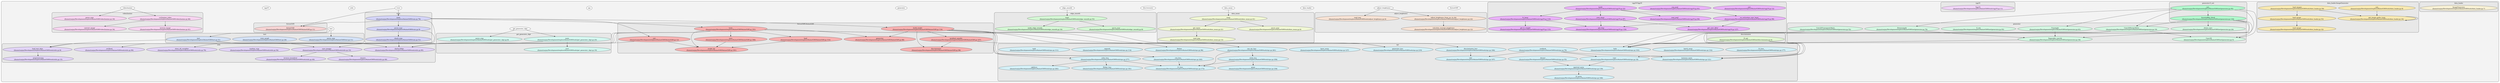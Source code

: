 digraph G {
    graph [rankdir=TB, clusterrank="local"];
    subgraph cluster_G {

        graph [style="filled,rounded", fillcolor="#80808018", label=""];
        AnimeGAN [label="AnimeGAN", style="filled", fillcolor="#ffffffb2", fontcolor="#000000", group="0"];
        adjust_brightness [label="adjust_brightness", style="filled", fillcolor="#ffffffb2", fontcolor="#000000", group="1"];
        data_loader [label="data_loader", style="filled", fillcolor="#ffffffb2", fontcolor="#000000", group="2"];
        data_mean [label="data_mean", style="filled", fillcolor="#ffffffb2", fontcolor="#000000", group="3"];
        discriminator [label="discriminator", style="filled", fillcolor="#ffffffb2", fontcolor="#000000", group="4"];
        edge_smooth [label="edge_smooth", style="filled", fillcolor="#ffffffb2", fontcolor="#000000", group="5"];
        generator [label="generator", style="filled", fillcolor="#ffffffb2", fontcolor="#000000", group="6"];
        get_generator_ckpt [label="get_generator_ckpt", style="filled", fillcolor="#ffffffb2", fontcolor="#000000", group="7"];
        ops [label="ops", style="filled", fillcolor="#ffffffb2", fontcolor="#000000", group="8"];
        test [label="test", style="filled", fillcolor="#ffffffb2", fontcolor="#000000", group="9"];
        train [label="train", style="filled", fillcolor="#ffffffb2", fontcolor="#000000", group="10"];
        utils [label="utils", style="filled", fillcolor="#ffffffb2", fontcolor="#000000", group="11"];
        vgg19 [label="vgg19", style="filled", fillcolor="#ffffffb2", fontcolor="#000000", group="12"];
        video2anime [label="video2anime", style="filled", fillcolor="#ffffffb2", fontcolor="#000000", group="13"];
        subgraph cluster_AnimeGAN {

            graph [style="filled,rounded", fillcolor="#80808018", label="AnimeGAN"];
            AnimeGAN__AnimeGAN [label="AnimeGAN\n(/home/sanjay/Development/explore/AnimeGAN/AnimeGAN.py:11)", style="filled", fillcolor="#feccccb2", fontcolor="#000000", group="0"];
        }
        subgraph cluster_AnimeGAN__AnimeGAN {

            graph [style="filled,rounded", fillcolor="#80808018", label="AnimeGAN.AnimeGAN"];
            AnimeGAN__AnimeGAN____init__ [label="__init__\n(/home/sanjay/Development/explore/AnimeGAN/AnimeGAN.py:12)", style="filled", fillcolor="#ff9999b2", fontcolor="#000000", group="0"];
            AnimeGAN__AnimeGAN__build_model [label="build_model\n(/home/sanjay/Development/explore/AnimeGAN/AnimeGAN.py:134)", style="filled", fillcolor="#ff9999b2", fontcolor="#000000", group="0"];
            AnimeGAN__AnimeGAN__discriminator [label="discriminator\n(/home/sanjay/Development/explore/AnimeGAN/AnimeGAN.py:98)", style="filled", fillcolor="#ff9999b2", fontcolor="#000000", group="0"];
            AnimeGAN__AnimeGAN__generator [label="generator\n(/home/sanjay/Development/explore/AnimeGAN/AnimeGAN.py:88)", style="filled", fillcolor="#ff9999b2", fontcolor="#000000", group="0"];
            AnimeGAN__AnimeGAN__gradient_panalty [label="gradient_panalty\n(/home/sanjay/Development/explore/AnimeGAN/AnimeGAN.py:107)", style="filled", fillcolor="#ff9999b2", fontcolor="#000000", group="0"];
            AnimeGAN__AnimeGAN__load [label="load\n(/home/sanjay/Development/explore/AnimeGAN/AnimeGAN.py:314)", style="filled", fillcolor="#ff9999b2", fontcolor="#000000", group="0"];
            AnimeGAN__AnimeGAN__model_dir [label="model_dir\n(/home/sanjay/Development/explore/AnimeGAN/AnimeGAN.py:301)", style="filled", fillcolor="#ff9999b2", fontcolor="#000000", group="0"];
            AnimeGAN__AnimeGAN__save [label="save\n(/home/sanjay/Development/explore/AnimeGAN/AnimeGAN.py:306)", style="filled", fillcolor="#ff9999b2", fontcolor="#000000", group="0"];
            AnimeGAN__AnimeGAN__train [label="train\n(/home/sanjay/Development/explore/AnimeGAN/AnimeGAN.py:191)", style="filled", fillcolor="#ff9999b2", fontcolor="#000000", group="0"];
        }
        subgraph cluster_adjust_brightness {

            graph [style="filled,rounded", fillcolor="#80808018", label="adjust_brightness"];
            adjust_brightness__adjust_brightness_from_src_to_dst [label="adjust_brightness_from_src_to_dst\n(/home/sanjay/Development/explore/AnimeGAN/tools/adjust_brightness.py:22)", style="filled", fillcolor="#fee0ccb2", fontcolor="#000000", group="1"];
            adjust_brightness__calculate_average_brightness [label="calculate_average_brightness\n(/home/sanjay/Development/explore/AnimeGAN/tools/adjust_brightness.py:12)", style="filled", fillcolor="#fee0ccb2", fontcolor="#000000", group="1"];
            adjust_brightness__read_img [label="read_img\n(/home/sanjay/Development/explore/AnimeGAN/tools/adjust_brightness.py:4)", style="filled", fillcolor="#fee0ccb2", fontcolor="#000000", group="1"];
        }
        subgraph cluster_data_loader {

            graph [style="filled,rounded", fillcolor="#80808018", label="data_loader"];
            data_loader__ImageGenerator [label="ImageGenerator\n(/home/sanjay/Development/explore/AnimeGAN/tools/data_loader.py:7)", style="filled", fillcolor="#fef4ccb2", fontcolor="#000000", group="2"];
        }
        subgraph cluster_data_loader__ImageGenerator {

            graph [style="filled,rounded", fillcolor="#80808018", label="data_loader.ImageGenerator"];
            data_loader__ImageGenerator____init__ [label="__init__\n(/home/sanjay/Development/explore/AnimeGAN/tools/data_loader.py:9)", style="filled", fillcolor="#ffea99b2", fontcolor="#000000", group="2"];
            data_loader__ImageGenerator__get_image_paths_train [label="get_image_paths_train\n(/home/sanjay/Development/explore/AnimeGAN/tools/data_loader.py:16)", style="filled", fillcolor="#ffea99b2", fontcolor="#000000", group="2"];
            data_loader__ImageGenerator__load_image [label="load_image\n(/home/sanjay/Development/explore/AnimeGAN/tools/data_loader.py:53)", style="filled", fillcolor="#ffea99b2", fontcolor="#000000", group="2"];
            data_loader__ImageGenerator__load_images [label="load_images\n(/home/sanjay/Development/explore/AnimeGAN/tools/data_loader.py:59)", style="filled", fillcolor="#ffea99b2", fontcolor="#000000", group="2"];
            data_loader__ImageGenerator__read_image [label="read_image\n(/home/sanjay/Development/explore/AnimeGAN/tools/data_loader.py:32)", style="filled", fillcolor="#ffea99b2", fontcolor="#000000", group="2"];
        }
        subgraph cluster_data_mean {

            graph [style="filled,rounded", fillcolor="#80808018", label="data_mean"];
            data_mean__get_mean [label="get_mean\n(/home/sanjay/Development/explore/AnimeGAN/tools/data_mean.py:21)", style="filled", fillcolor="#f4feccb2", fontcolor="#000000", group="3"];
            data_mean__main [label="main\n(/home/sanjay/Development/explore/AnimeGAN/tools/data_mean.py:41)", style="filled", fillcolor="#f4feccb2", fontcolor="#000000", group="3"];
            data_mean__parse_args [label="parse_args\n(/home/sanjay/Development/explore/AnimeGAN/tools/data_mean.py:6)", style="filled", fillcolor="#f4feccb2", fontcolor="#000000", group="3"];
            data_mean__read_img [label="read_img\n(/home/sanjay/Development/explore/AnimeGAN/tools/data_mean.py:13)", style="filled", fillcolor="#f4feccb2", fontcolor="#000000", group="3"];
        }
        subgraph cluster_discriminator {

            graph [style="filled,rounded", fillcolor="#80808018", label="discriminator"];
            discriminator__D_net [label="D_net\n(/home/sanjay/Development/explore/AnimeGAN/net/discriminator.py:4)", style="filled", fillcolor="#e0feccb2", fontcolor="#000000", group="4"];
        }
        subgraph cluster_edge_smooth {

            graph [style="filled,rounded", fillcolor="#80808018", label="edge_smooth"];
            edge_smooth__main [label="main\n(/home/sanjay/Development/explore/AnimeGAN/tools/edge_smooth.py:53)", style="filled", fillcolor="#ccfeccb2", fontcolor="#000000", group="5"];
            edge_smooth__make_edge_smooth [label="make_edge_smooth\n(/home/sanjay/Development/explore/AnimeGAN/tools/edge_smooth.py:16)", style="filled", fillcolor="#ccfeccb2", fontcolor="#000000", group="5"];
            edge_smooth__parse_args [label="parse_args\n(/home/sanjay/Development/explore/AnimeGAN/tools/edge_smooth.py:8)", style="filled", fillcolor="#ccfeccb2", fontcolor="#000000", group="5"];
        }
        subgraph cluster_generator {

            graph [style="filled,rounded", fillcolor="#80808018", label="generator"];
            generator__Conv2D [label="Conv2D\n(/home/sanjay/Development/explore/AnimeGAN/net/generator.py:5)", style="filled", fillcolor="#ccfee0b2", fontcolor="#000000", group="6"];
            generator__Conv2DNormLReLU [label="Conv2DNormLReLU\n(/home/sanjay/Development/explore/AnimeGAN/net/generator.py:19)", style="filled", fillcolor="#ccfee0b2", fontcolor="#000000", group="6"];
            generator__Conv2DTransposeLReLU [label="Conv2DTransposeLReLU\n(/home/sanjay/Development/explore/AnimeGAN/net/generator.py:52)", style="filled", fillcolor="#ccfee0b2", fontcolor="#000000", group="6"];
            generator__Downsample [label="Downsample\n(/home/sanjay/Development/explore/AnimeGAN/net/generator.py:76)", style="filled", fillcolor="#ccfee0b2", fontcolor="#000000", group="6"];
            generator__G_net [label="G_net\n(/home/sanjay/Development/explore/AnimeGAN/net/generator.py:93)", style="filled", fillcolor="#ccfee0b2", fontcolor="#000000", group="6"];
            generator__Separable_conv2d [label="Separable_conv2d\n(/home/sanjay/Development/explore/AnimeGAN/net/generator.py:36)", style="filled", fillcolor="#ccfee0b2", fontcolor="#000000", group="6"];
            generator__Unsample [label="Unsample\n(/home/sanjay/Development/explore/AnimeGAN/net/generator.py:63)", style="filled", fillcolor="#ccfee0b2", fontcolor="#000000", group="6"];
            generator__dwise_conv [label="dwise_conv\n(/home/sanjay/Development/explore/AnimeGAN/net/generator.py:24)", style="filled", fillcolor="#ccfee0b2", fontcolor="#000000", group="6"];
        }
        subgraph cluster_generator__G_net {

            graph [style="filled,rounded", fillcolor="#80808018", label="generator.G_net"];
            generator__G_net__InvertedRes_block [label="InvertedRes_block\n(/home/sanjay/Development/explore/AnimeGAN/net/generator.py:134)", style="filled", fillcolor="#99ffc1b2", fontcolor="#000000", group="6"];
            generator__G_net____init__ [label="__init__\n(/home/sanjay/Development/explore/AnimeGAN/net/generator.py:95)", style="filled", fillcolor="#99ffc1b2", fontcolor="#000000", group="6"];
        }
        subgraph cluster_get_generator_ckpt {

            graph [style="filled,rounded", fillcolor="#80808018", label="get_generator_ckpt"];
            get_generator_ckpt__main [label="main\n(/home/sanjay/Development/explore/AnimeGAN/tools/get_generator_ckpt.py:25)", style="filled", fillcolor="#ccfef4b2", fontcolor="#000000", group="7"];
            get_generator_ckpt__parse_args [label="parse_args\n(/home/sanjay/Development/explore/AnimeGAN/tools/get_generator_ckpt.py:8)", style="filled", fillcolor="#ccfef4b2", fontcolor="#000000", group="7"];
            get_generator_ckpt__save [label="save\n(/home/sanjay/Development/explore/AnimeGAN/tools/get_generator_ckpt.py:19)", style="filled", fillcolor="#ccfef4b2", fontcolor="#000000", group="7"];
        }
        subgraph cluster_ops {

            graph [style="filled,rounded", fillcolor="#80808018", label="ops"];
            ops__Huber_loss [label="Huber_loss\n(/home/sanjay/Development/explore/AnimeGAN/tools/ops.py:181)", style="filled", fillcolor="#ccf4feb2", fontcolor="#000000", group="8"];
            ops__L1_loss [label="L1_loss\n(/home/sanjay/Development/explore/AnimeGAN/tools/ops.py:173)", style="filled", fillcolor="#ccf4feb2", fontcolor="#000000", group="8"];
            ops__L2_loss [label="L2_loss\n(/home/sanjay/Development/explore/AnimeGAN/tools/ops.py:177)", style="filled", fillcolor="#ccf4feb2", fontcolor="#000000", group="8"];
            ops__batch_norm [label="batch_norm\n(/home/sanjay/Development/explore/AnimeGAN/tools/ops.py:132)", style="filled", fillcolor="#ccf4feb2", fontcolor="#000000", group="8"];
            ops__color_loss [label="color_loss\n(/home/sanjay/Development/explore/AnimeGAN/tools/ops.py:277)", style="filled", fillcolor="#ccf4feb2", fontcolor="#000000", group="8"];
            ops__con_loss [label="con_loss\n(/home/sanjay/Development/explore/AnimeGAN/tools/ops.py:245)", style="filled", fillcolor="#ccf4feb2", fontcolor="#000000", group="8"];
            ops__con_sty_loss [label="con_sty_loss\n(/home/sanjay/Development/explore/AnimeGAN/tools/ops.py:261)", style="filled", fillcolor="#ccf4feb2", fontcolor="#000000", group="8"];
            ops__conv [label="conv\n(/home/sanjay/Development/explore/AnimeGAN/tools/ops.py:18)", style="filled", fillcolor="#ccf4feb2", fontcolor="#000000", group="8"];
            ops__deconv [label="deconv\n(/home/sanjay/Development/explore/AnimeGAN/tools/ops.py:55)", style="filled", fillcolor="#ccf4feb2", fontcolor="#000000", group="8"];
            ops__discriminator_loss [label="discriminator_loss\n(/home/sanjay/Development/explore/AnimeGAN/tools/ops.py:184)", style="filled", fillcolor="#ccf4feb2", fontcolor="#000000", group="8"];
            ops__flatten [label="flatten\n(/home/sanjay/Development/explore/AnimeGAN/tools/ops.py:96)", style="filled", fillcolor="#ccf4feb2", fontcolor="#000000", group="8"];
            ops__generator_loss [label="generator_loss\n(/home/sanjay/Development/explore/AnimeGAN/tools/ops.py:219)", style="filled", fillcolor="#ccf4feb2", fontcolor="#000000", group="8"];
            ops__gram [label="gram\n(/home/sanjay/Development/explore/AnimeGAN/tools/ops.py:238)", style="filled", fillcolor="#ccf4feb2", fontcolor="#000000", group="8"];
            ops__instance_norm [label="instance_norm\n(/home/sanjay/Development/explore/AnimeGAN/tools/ops.py:121)", style="filled", fillcolor="#ccf4feb2", fontcolor="#000000", group="8"];
            ops__l2_norm [label="l2_norm\n(/home/sanjay/Development/explore/AnimeGAN/tools/ops.py:166)", style="filled", fillcolor="#ccf4feb2", fontcolor="#000000", group="8"];
            ops__layer_norm [label="layer_norm\n(/home/sanjay/Development/explore/AnimeGAN/tools/ops.py:127)", style="filled", fillcolor="#ccf4feb2", fontcolor="#000000", group="8"];
            ops__lrelu [label="lrelu\n(/home/sanjay/Development/explore/AnimeGAN/tools/ops.py:103)", style="filled", fillcolor="#ccf4feb2", fontcolor="#000000", group="8"];
            ops__relu [label="relu\n(/home/sanjay/Development/explore/AnimeGAN/tools/ops.py:107)", style="filled", fillcolor="#ccf4feb2", fontcolor="#000000", group="8"];
            ops__resblock [label="resblock\n(/home/sanjay/Development/explore/AnimeGAN/tools/ops.py:79)", style="filled", fillcolor="#ccf4feb2", fontcolor="#000000", group="8"];
            ops__rgb2yuv [label="rgb2yuv\n(/home/sanjay/Development/explore/AnimeGAN/tools/ops.py:283)", style="filled", fillcolor="#ccf4feb2", fontcolor="#000000", group="8"];
            ops__sigmoid [label="sigmoid\n(/home/sanjay/Development/explore/AnimeGAN/tools/ops.py:114)", style="filled", fillcolor="#ccf4feb2", fontcolor="#000000", group="8"];
            ops__spectral_norm [label="spectral_norm\n(/home/sanjay/Development/explore/AnimeGAN/tools/ops.py:139)", style="filled", fillcolor="#ccf4feb2", fontcolor="#000000", group="8"];
            ops__style_loss [label="style_loss\n(/home/sanjay/Development/explore/AnimeGAN/tools/ops.py:258)", style="filled", fillcolor="#ccf4feb2", fontcolor="#000000", group="8"];
            ops__tanh [label="tanh\n(/home/sanjay/Development/explore/AnimeGAN/tools/ops.py:111)", style="filled", fillcolor="#ccf4feb2", fontcolor="#000000", group="8"];
        }
        subgraph cluster_test {

            graph [style="filled,rounded", fillcolor="#80808018", label="test"];
            test__parse_args [label="parse_args\n(/home/sanjay/Development/explore/AnimeGAN/test.py:11)", style="filled", fillcolor="#cce0feb2", fontcolor="#000000", group="9"];
            test__stats_graphX [label="stats_graph\n(/home/sanjay/Development/explore/AnimeGAN/test.py:26)", style="filled", fillcolor="#cce0feb2", fontcolor="#000000", group="9"];
            test__test [label="test\n(/home/sanjay/Development/explore/AnimeGAN/test.py:31)", style="filled", fillcolor="#cce0feb2", fontcolor="#000000", group="9"];
        }
        subgraph cluster_train {

            graph [style="filled,rounded", fillcolor="#80808018", label="train"];
            train__check_args [label="check_args\n(/home/sanjay/Development/explore/AnimeGAN/train.py:51)", style="filled", fillcolor="#ccccfeb2", fontcolor="#000000", group="10"];
            train__main [label="main\n(/home/sanjay/Development/explore/AnimeGAN/train.py:76)", style="filled", fillcolor="#ccccfeb2", fontcolor="#000000", group="10"];
            train__parse_args [label="parse_args\n(/home/sanjay/Development/explore/AnimeGAN/train.py:9)", style="filled", fillcolor="#ccccfeb2", fontcolor="#000000", group="10"];
        }
        subgraph cluster_utils {

            graph [style="filled,rounded", fillcolor="#80808018", label="utils"];
            utils__check_folder [label="check_folder\n(/home/sanjay/Development/explore/AnimeGAN/tools/utils.py:85)", style="filled", fillcolor="#e0ccfeb2", fontcolor="#000000", group="11"];
            utils__imsave [label="imsave\n(/home/sanjay/Development/explore/AnimeGAN/tools/utils.py:49)", style="filled", fillcolor="#e0ccfeb2", fontcolor="#000000", group="11"];
            utils__inverse_transform [label="inverse_transform\n(/home/sanjay/Development/explore/AnimeGAN/tools/utils.py:40)", style="filled", fillcolor="#e0ccfeb2", fontcolor="#000000", group="11"];
            utils__load_test_data [label="load_test_data\n(/home/sanjay/Development/explore/AnimeGAN/tools/utils.py:8)", style="filled", fillcolor="#e0ccfeb2", fontcolor="#000000", group="11"];
            utils__preprocessing [label="preprocessing\n(/home/sanjay/Development/explore/AnimeGAN/tools/utils.py:15)", style="filled", fillcolor="#e0ccfeb2", fontcolor="#000000", group="11"];
            utils__random_crop [label="random_crop\n(/home/sanjay/Development/explore/AnimeGAN/tools/utils.py:54)", style="filled", fillcolor="#e0ccfeb2", fontcolor="#000000", group="11"];
            utils__save_images [label="save_images\n(/home/sanjay/Development/explore/AnimeGAN/tools/utils.py:33)", style="filled", fillcolor="#e0ccfeb2", fontcolor="#000000", group="11"];
            utils__show_all_variables [label="show_all_variables\n(/home/sanjay/Development/explore/AnimeGAN/tools/utils.py:76)", style="filled", fillcolor="#e0ccfeb2", fontcolor="#000000", group="11"];
            utils__str2bool [label="str2bool\n(/home/sanjay/Development/explore/AnimeGAN/tools/utils.py:90)", style="filled", fillcolor="#e0ccfeb2", fontcolor="#000000", group="11"];
        }
        subgraph cluster_vgg19 {

            graph [style="filled,rounded", fillcolor="#80808018", label="vgg19"];
            vgg19__Vgg19 [label="Vgg19\n(/home/sanjay/Development/explore/AnimeGAN/tools/vgg19.py:11)", style="filled", fillcolor="#f4ccfeb2", fontcolor="#000000", group="12"];
        }
        subgraph cluster_vgg19__Vgg19 {

            graph [style="filled,rounded", fillcolor="#80808018", label="vgg19.Vgg19"];
            vgg19__Vgg19____init__ [label="__init__\n(/home/sanjay/Development/explore/AnimeGAN/tools/vgg19.py:12)", style="filled", fillcolor="#ea99ffb2", fontcolor="#000000", group="12"];
            vgg19__Vgg19__avg_pool [label="avg_pool\n(/home/sanjay/Development/explore/AnimeGAN/tools/vgg19.py:81)", style="filled", fillcolor="#ea99ffb2", fontcolor="#000000", group="12"];
            vgg19__Vgg19__build [label="build\n(/home/sanjay/Development/explore/AnimeGAN/tools/vgg19.py:22)", style="filled", fillcolor="#ea99ffb2", fontcolor="#000000", group="12"];
            vgg19__Vgg19__conv_layer [label="conv_layer\n(/home/sanjay/Development/explore/AnimeGAN/tools/vgg19.py:87)", style="filled", fillcolor="#ea99ffb2", fontcolor="#000000", group="12"];
            vgg19__Vgg19__fc_layer [label="fc_layer\n(/home/sanjay/Development/explore/AnimeGAN/tools/vgg19.py:110)", style="filled", fillcolor="#ea99ffb2", fontcolor="#000000", group="12"];
            vgg19__Vgg19__get_bias [label="get_bias\n(/home/sanjay/Development/explore/AnimeGAN/tools/vgg19.py:130)", style="filled", fillcolor="#ea99ffb2", fontcolor="#000000", group="12"];
            vgg19__Vgg19__get_conv_filter [label="get_conv_filter\n(/home/sanjay/Development/explore/AnimeGAN/tools/vgg19.py:127)", style="filled", fillcolor="#ea99ffb2", fontcolor="#000000", group="12"];
            vgg19__Vgg19__get_fc_weight [label="get_fc_weight\n(/home/sanjay/Development/explore/AnimeGAN/tools/vgg19.py:133)", style="filled", fillcolor="#ea99ffb2", fontcolor="#000000", group="12"];
            vgg19__Vgg19__max_pool [label="max_pool\n(/home/sanjay/Development/explore/AnimeGAN/tools/vgg19.py:84)", style="filled", fillcolor="#ea99ffb2", fontcolor="#000000", group="12"];
            vgg19__Vgg19__no_activation_conv_layer [label="no_activation_conv_layer\n(/home/sanjay/Development/explore/AnimeGAN/tools/vgg19.py:99)", style="filled", fillcolor="#ea99ffb2", fontcolor="#000000", group="12"];
        }
        subgraph cluster_video2anime {

            graph [style="filled,rounded", fillcolor="#80808018", label="video2anime"];
            video2anime__convert_image [label="convert_image\n(/home/sanjay/Development/explore/AnimeGAN/video2anime.py:34)", style="filled", fillcolor="#feccf4b2", fontcolor="#000000", group="13"];
            video2anime__cvt2anime_video [label="cvt2anime_video\n(/home/sanjay/Development/explore/AnimeGAN/video2anime.py:46)", style="filled", fillcolor="#feccf4b2", fontcolor="#000000", group="13"];
            video2anime__inverse_image [label="inverse_image\n(/home/sanjay/Development/explore/AnimeGAN/video2anime.py:41)", style="filled", fillcolor="#feccf4b2", fontcolor="#000000", group="13"];
            video2anime__parse_args [label="parse_args\n(/home/sanjay/Development/explore/AnimeGAN/video2anime.py:18)", style="filled", fillcolor="#feccf4b2", fontcolor="#000000", group="13"];
        }
    }
        video2anime -> video2anime__cvt2anime_video [style="solid",  color="#000000"];
        video2anime -> video2anime__parse_args [style="solid",  color="#000000"];
        video2anime__cvt2anime_video -> video2anime__convert_image [style="solid",  color="#000000"];
        video2anime__cvt2anime_video -> video2anime__inverse_image [style="solid",  color="#000000"];
        test -> test__parse_args [style="solid",  color="#000000"];
        test -> test__test [style="solid",  color="#000000"];
        test__test -> utils__load_test_data [style="solid",  color="#000000"];
        test__test -> utils__check_folder [style="solid",  color="#000000"];
        test__test -> utils__save_images [style="solid",  color="#000000"];
        AnimeGAN__AnimeGAN____init__ -> utils__check_folder [style="solid",  color="#000000"];
        AnimeGAN__AnimeGAN____init__ -> AnimeGAN__AnimeGAN__model_dir [style="solid",  color="#000000"];
        AnimeGAN__AnimeGAN__gradient_panalty -> ops__flatten [style="solid",  color="#000000"];
        AnimeGAN__AnimeGAN__gradient_panalty -> AnimeGAN__AnimeGAN__discriminator [style="solid",  color="#000000"];
        AnimeGAN__AnimeGAN__build_model -> ops__discriminator_loss [style="solid",  color="#000000"];
        AnimeGAN__AnimeGAN__build_model -> ops__color_loss [style="solid",  color="#000000"];
        AnimeGAN__AnimeGAN__build_model -> ops__con_sty_loss [style="solid",  color="#000000"];
        AnimeGAN__AnimeGAN__build_model -> ops__con_loss [style="solid",  color="#000000"];
        AnimeGAN__AnimeGAN__build_model -> ops__generator_loss [style="solid",  color="#000000"];
        AnimeGAN__AnimeGAN__build_model -> AnimeGAN__AnimeGAN__gradient_panalty [style="solid",  color="#000000"];
        AnimeGAN__AnimeGAN__build_model -> AnimeGAN__AnimeGAN__generator [style="solid",  color="#000000"];
        AnimeGAN__AnimeGAN__build_model -> AnimeGAN__AnimeGAN__discriminator [style="solid",  color="#000000"];
        AnimeGAN__AnimeGAN__train -> ops__con_loss [style="solid",  color="#000000"];
        AnimeGAN__AnimeGAN__train -> ops__generator_loss [style="solid",  color="#000000"];
        AnimeGAN__AnimeGAN__train -> utils__save_images [style="solid",  color="#000000"];
        AnimeGAN__AnimeGAN__train -> utils__load_test_data [style="solid",  color="#000000"];
        AnimeGAN__AnimeGAN__train -> AnimeGAN__AnimeGAN__generator [style="solid",  color="#000000"];
        AnimeGAN__AnimeGAN__train -> AnimeGAN__AnimeGAN__model_dir [style="solid",  color="#000000"];
        AnimeGAN__AnimeGAN__train -> utils__check_folder [style="solid",  color="#000000"];
        AnimeGAN__AnimeGAN__train -> AnimeGAN__AnimeGAN__load [style="solid",  color="#000000"];
        AnimeGAN__AnimeGAN__train -> AnimeGAN__AnimeGAN__save [style="solid",  color="#000000"];
        AnimeGAN__AnimeGAN__save -> AnimeGAN__AnimeGAN__model_dir [style="solid",  color="#000000"];
        AnimeGAN__AnimeGAN__load -> AnimeGAN__AnimeGAN__model_dir [style="solid",  color="#000000"];
        train -> AnimeGAN__AnimeGAN [style="solid",  color="#000000"];
        train -> train__main [style="solid",  color="#000000"];
        train__parse_args -> utils__str2bool [style="solid",  color="#000000"];
        train__parse_args -> train__check_args [style="solid",  color="#000000"];
        train__check_args -> utils__check_folder [style="solid",  color="#000000"];
        train__main -> train__parse_args [style="solid",  color="#000000"];
        train__main -> AnimeGAN__AnimeGAN____init__ [style="solid",  color="#000000"];
        train__main -> utils__show_all_variables [style="solid",  color="#000000"];
        train__main -> AnimeGAN__AnimeGAN [style="solid",  color="#000000"];
        train__main -> AnimeGAN__AnimeGAN__build_model [style="solid",  color="#000000"];
        train__main -> AnimeGAN__AnimeGAN__train [style="solid",  color="#000000"];
        generator__Conv2DNormLReLU -> ops__instance_norm [style="solid",  color="#000000"];
        generator__Conv2DNormLReLU -> generator__Conv2D [style="solid",  color="#000000"];
        generator__Conv2DNormLReLU -> ops__lrelu [style="solid",  color="#000000"];
        generator__Separable_conv2d -> ops__lrelu [style="solid",  color="#000000"];
        generator__Conv2DTransposeLReLU -> ops__lrelu [style="solid",  color="#000000"];
        generator__Unsample -> generator__Separable_conv2d [style="solid",  color="#000000"];
        generator__Downsample -> generator__Separable_conv2d [style="solid",  color="#000000"];
        generator__G_net____init__ -> generator__Conv2D [style="solid",  color="#000000"];
        generator__G_net____init__ -> generator__G_net__InvertedRes_block [style="solid",  color="#000000"];
        generator__G_net____init__ -> generator__Unsample [style="solid",  color="#000000"];
        generator__G_net____init__ -> generator__Separable_conv2d [style="solid",  color="#000000"];
        generator__G_net____init__ -> generator__Conv2DNormLReLU [style="solid",  color="#000000"];
        generator__G_net____init__ -> generator__Downsample [style="solid",  color="#000000"];
        generator__G_net__InvertedRes_block -> generator__Conv2D [style="solid",  color="#000000"];
        generator__G_net__InvertedRes_block -> ops__lrelu [style="solid",  color="#000000"];
        generator__G_net__InvertedRes_block -> ops__instance_norm [style="solid",  color="#000000"];
        generator__G_net__InvertedRes_block -> generator__dwise_conv [style="solid",  color="#000000"];
        generator__G_net__InvertedRes_block -> generator__Conv2DNormLReLU [style="solid",  color="#000000"];
        discriminator__D_net -> ops__conv [style="solid",  color="#000000"];
        discriminator__D_net -> ops__lrelu [style="solid",  color="#000000"];
        discriminator__D_net -> ops__instance_norm [style="solid",  color="#000000"];
        get_generator_ckpt -> get_generator_ckpt__main [style="solid",  color="#000000"];
        get_generator_ckpt -> get_generator_ckpt__parse_args [style="solid",  color="#000000"];
        get_generator_ckpt__main -> utils__check_folder [style="solid",  color="#000000"];
        get_generator_ckpt__main -> get_generator_ckpt__save [style="solid",  color="#000000"];
        data_mean -> data_mean__main [style="solid",  color="#000000"];
        data_mean__get_mean -> data_mean__read_img [style="solid",  color="#000000"];
        data_mean__main -> data_mean__get_mean [style="solid",  color="#000000"];
        data_mean__main -> data_mean__parse_args [style="solid",  color="#000000"];
        ops__conv -> ops__spectral_norm [style="solid",  color="#000000"];
        ops__deconv -> ops__spectral_norm [style="solid",  color="#000000"];
        ops__resblock -> ops__instance_norm [style="solid",  color="#000000"];
        ops__resblock -> ops__relu [style="solid",  color="#000000"];
        ops__resblock -> ops__conv [style="solid",  color="#000000"];
        ops__spectral_norm -> ops__l2_norm [style="solid",  color="#000000"];
        ops__discriminator_loss -> ops__relu [style="solid",  color="#000000"];
        ops__con_loss -> ops__L1_loss [style="solid",  color="#000000"];
        ops__style_loss -> ops__gram [style="solid",  color="#000000"];
        ops__style_loss -> ops__L1_loss [style="solid",  color="#000000"];
        ops__con_sty_loss -> ops__style_loss [style="solid",  color="#000000"];
        ops__con_sty_loss -> ops__L1_loss [style="solid",  color="#000000"];
        ops__color_loss -> ops__Huber_loss [style="solid",  color="#000000"];
        ops__color_loss -> ops__rgb2yuv [style="solid",  color="#000000"];
        ops__color_loss -> ops__L1_loss [style="solid",  color="#000000"];
        vgg19__Vgg19__build -> vgg19__Vgg19__fc_layer [style="solid",  color="#000000"];
        vgg19__Vgg19__build -> vgg19__Vgg19__no_activation_conv_layer [style="solid",  color="#000000"];
        vgg19__Vgg19__build -> vgg19__Vgg19__max_pool [style="solid",  color="#000000"];
        vgg19__Vgg19__build -> vgg19__Vgg19__conv_layer [style="solid",  color="#000000"];
        vgg19__Vgg19__conv_layer -> vgg19__Vgg19__get_bias [style="solid",  color="#000000"];
        vgg19__Vgg19__conv_layer -> vgg19__Vgg19__get_conv_filter [style="solid",  color="#000000"];
        vgg19__Vgg19__no_activation_conv_layer -> vgg19__Vgg19__get_bias [style="solid",  color="#000000"];
        vgg19__Vgg19__no_activation_conv_layer -> vgg19__Vgg19__get_conv_filter [style="solid",  color="#000000"];
        vgg19__Vgg19__fc_layer -> vgg19__Vgg19__get_fc_weight [style="solid",  color="#000000"];
        vgg19__Vgg19__fc_layer -> vgg19__Vgg19__get_bias [style="solid",  color="#000000"];
        adjust_brightness -> adjust_brightness__read_img [style="solid",  color="#000000"];
        adjust_brightness -> adjust_brightness__adjust_brightness_from_src_to_dst [style="solid",  color="#000000"];
        adjust_brightness__adjust_brightness_from_src_to_dst -> adjust_brightness__calculate_average_brightness [style="solid",  color="#000000"];
        utils__load_test_data -> utils__preprocessing [style="solid",  color="#000000"];
        utils__save_images -> utils__imsave [style="solid",  color="#000000"];
        utils__save_images -> utils__inverse_transform [style="solid",  color="#000000"];
        data_loader__ImageGenerator____init__ -> data_loader__ImageGenerator__get_image_paths_train [style="solid",  color="#000000"];
        data_loader__ImageGenerator__get_image_paths_train -> data_loader__ImageGenerator__get_image_paths_train [style="solid",  color="#000000"];
        data_loader__ImageGenerator__load_image -> data_loader__ImageGenerator__read_image [style="solid",  color="#000000"];
        data_loader__ImageGenerator__load_images -> data_loader__ImageGenerator__get_image_paths_train [style="solid",  color="#000000"];
        data_loader__ImageGenerator__load_images -> data_loader__ImageGenerator__load_image [style="solid",  color="#000000"];
        edge_smooth -> edge_smooth__main [style="solid",  color="#000000"];
        edge_smooth__main -> edge_smooth__make_edge_smooth [style="solid",  color="#000000"];
        edge_smooth__main -> edge_smooth__parse_args [style="solid",  color="#000000"];
    }
